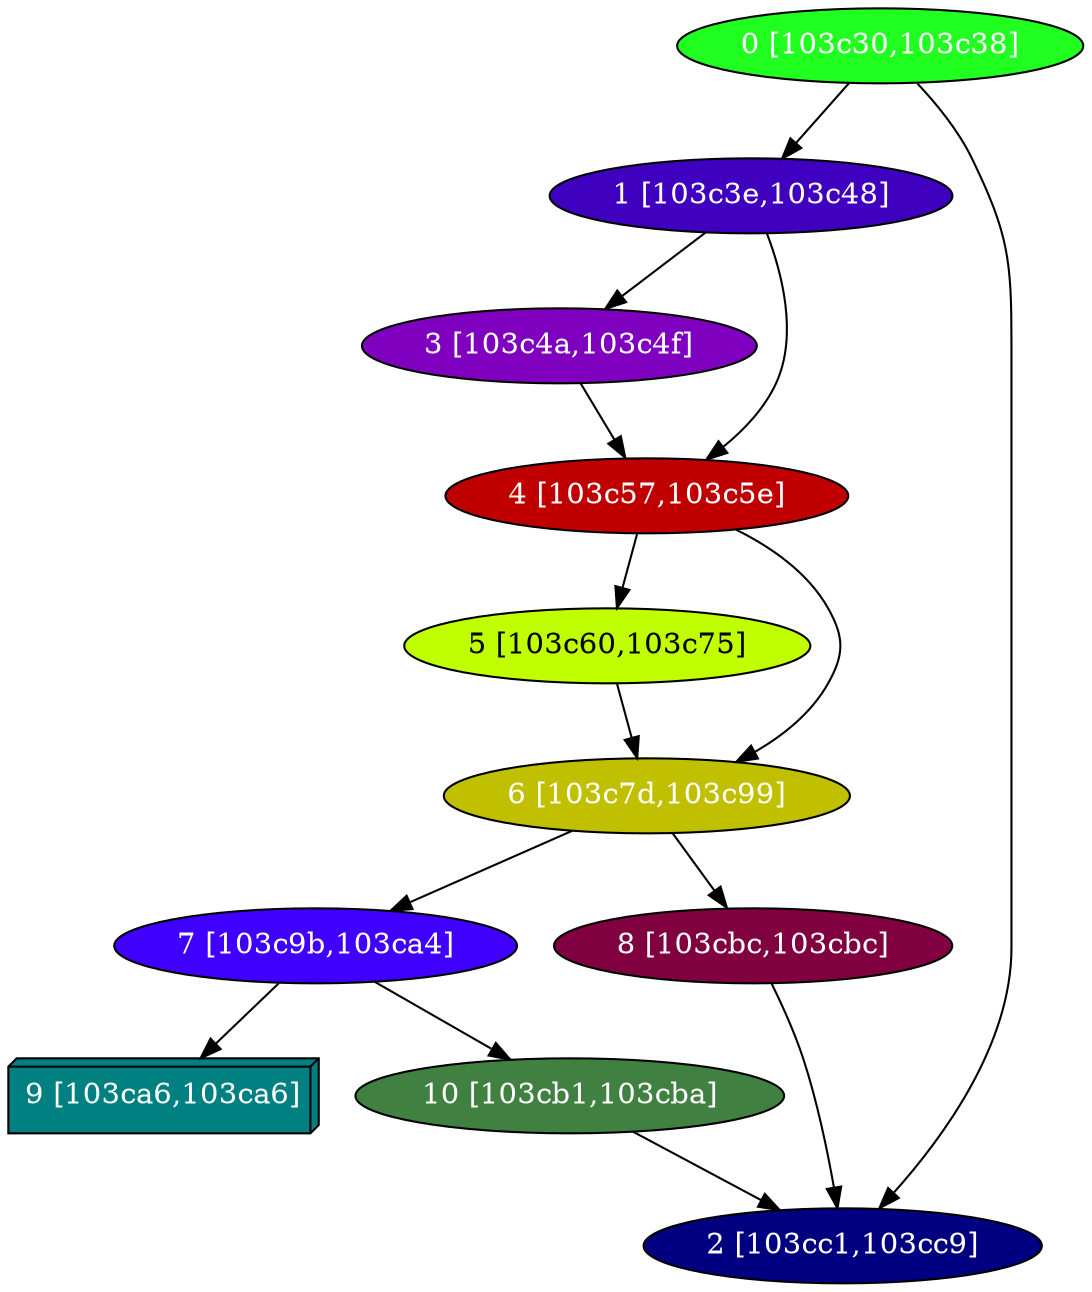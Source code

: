 diGraph libnss3{
	libnss3_0  [style=filled fillcolor="#20FF20" fontcolor="#ffffff" shape=oval label="0 [103c30,103c38]"]
	libnss3_1  [style=filled fillcolor="#4000C0" fontcolor="#ffffff" shape=oval label="1 [103c3e,103c48]"]
	libnss3_2  [style=filled fillcolor="#000080" fontcolor="#ffffff" shape=oval label="2 [103cc1,103cc9]"]
	libnss3_3  [style=filled fillcolor="#8000C0" fontcolor="#ffffff" shape=oval label="3 [103c4a,103c4f]"]
	libnss3_4  [style=filled fillcolor="#C00000" fontcolor="#ffffff" shape=oval label="4 [103c57,103c5e]"]
	libnss3_5  [style=filled fillcolor="#C0FF00" fontcolor="#000000" shape=oval label="5 [103c60,103c75]"]
	libnss3_6  [style=filled fillcolor="#C0C000" fontcolor="#ffffff" shape=oval label="6 [103c7d,103c99]"]
	libnss3_7  [style=filled fillcolor="#4000FF" fontcolor="#ffffff" shape=oval label="7 [103c9b,103ca4]"]
	libnss3_8  [style=filled fillcolor="#800040" fontcolor="#ffffff" shape=oval label="8 [103cbc,103cbc]"]
	libnss3_9  [style=filled fillcolor="#008080" fontcolor="#ffffff" shape=box3d label="9 [103ca6,103ca6]"]
	libnss3_a  [style=filled fillcolor="#408040" fontcolor="#ffffff" shape=oval label="10 [103cb1,103cba]"]

	libnss3_0 -> libnss3_1
	libnss3_0 -> libnss3_2
	libnss3_1 -> libnss3_3
	libnss3_1 -> libnss3_4
	libnss3_3 -> libnss3_4
	libnss3_4 -> libnss3_5
	libnss3_4 -> libnss3_6
	libnss3_5 -> libnss3_6
	libnss3_6 -> libnss3_7
	libnss3_6 -> libnss3_8
	libnss3_7 -> libnss3_9
	libnss3_7 -> libnss3_a
	libnss3_8 -> libnss3_2
	libnss3_a -> libnss3_2
}